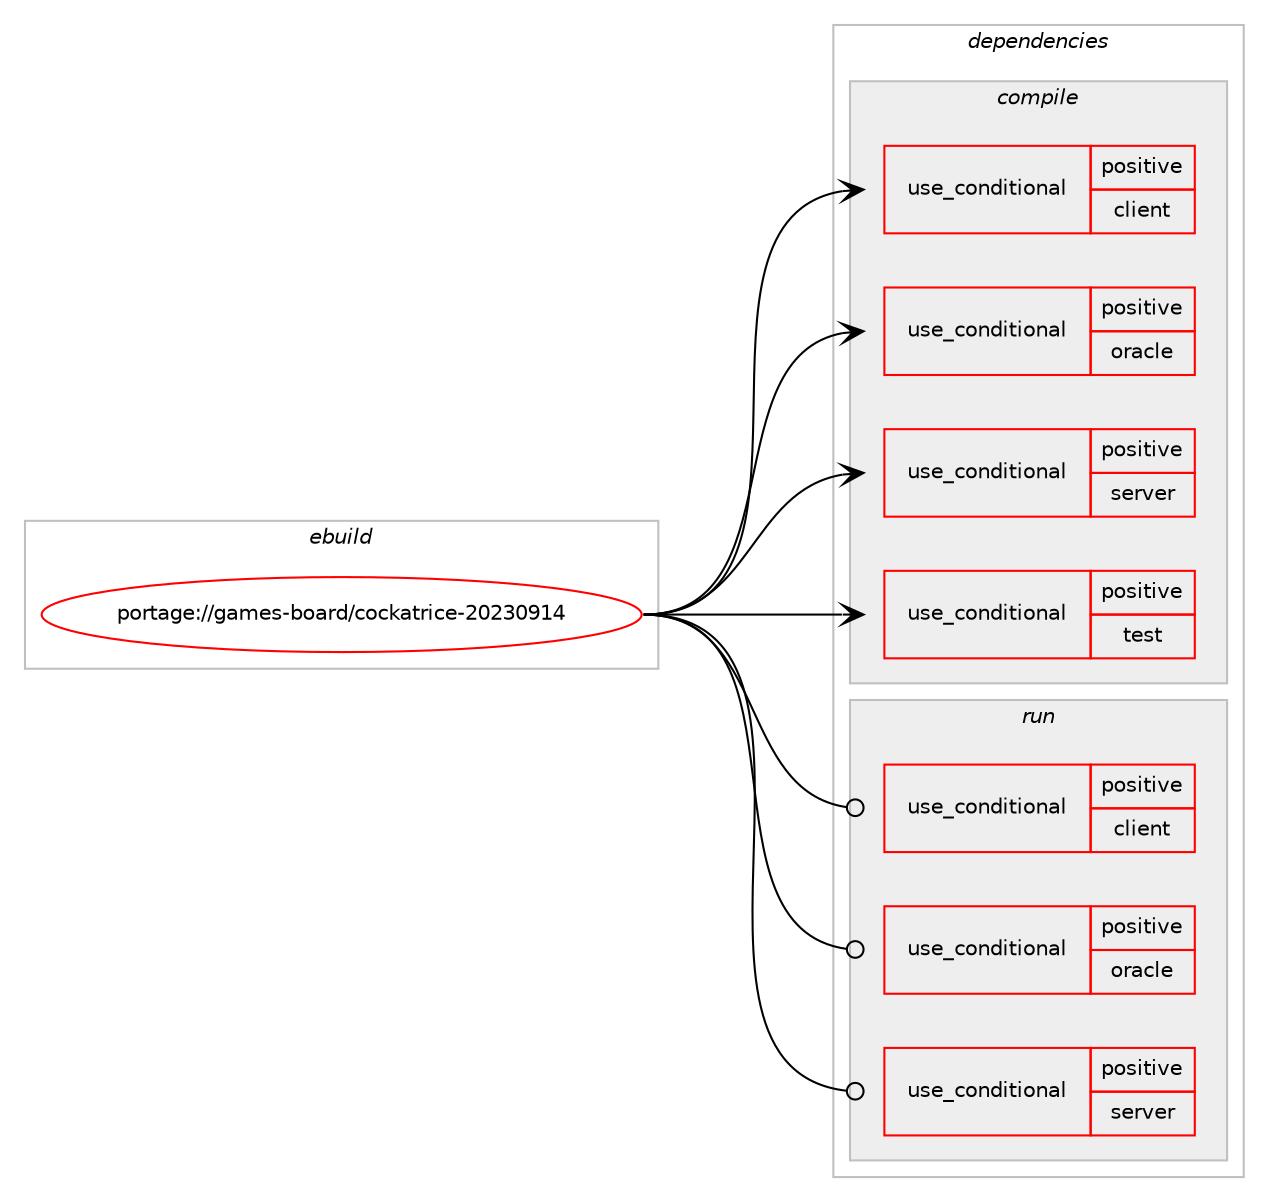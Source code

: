 digraph prolog {

# *************
# Graph options
# *************

newrank=true;
concentrate=true;
compound=true;
graph [rankdir=LR,fontname=Helvetica,fontsize=10,ranksep=1.5];#, ranksep=2.5, nodesep=0.2];
edge  [arrowhead=vee];
node  [fontname=Helvetica,fontsize=10];

# **********
# The ebuild
# **********

subgraph cluster_leftcol {
color=gray;
rank=same;
label=<<i>ebuild</i>>;
id [label="portage://games-board/cockatrice-20230914", color=red, width=4, href="../games-board/cockatrice-20230914.svg"];
}

# ****************
# The dependencies
# ****************

subgraph cluster_midcol {
color=gray;
label=<<i>dependencies</i>>;
subgraph cluster_compile {
fillcolor="#eeeeee";
style=filled;
label=<<i>compile</i>>;
subgraph cond61508 {
dependency114364 [label=<<TABLE BORDER="0" CELLBORDER="1" CELLSPACING="0" CELLPADDING="4"><TR><TD ROWSPAN="3" CELLPADDING="10">use_conditional</TD></TR><TR><TD>positive</TD></TR><TR><TD>client</TD></TR></TABLE>>, shape=none, color=red];
# *** BEGIN UNKNOWN DEPENDENCY TYPE (TODO) ***
# dependency114364 -> package_dependency(portage://games-board/cockatrice-20230914,install,no,dev-qt,qtconcurrent,none,[,,],[slot(5)],[])
# *** END UNKNOWN DEPENDENCY TYPE (TODO) ***

# *** BEGIN UNKNOWN DEPENDENCY TYPE (TODO) ***
# dependency114364 -> package_dependency(portage://games-board/cockatrice-20230914,install,no,dev-qt,qtgui,none,[,,],[slot(5)],[])
# *** END UNKNOWN DEPENDENCY TYPE (TODO) ***

# *** BEGIN UNKNOWN DEPENDENCY TYPE (TODO) ***
# dependency114364 -> package_dependency(portage://games-board/cockatrice-20230914,install,no,dev-qt,qtmultimedia,none,[,,],[slot(5)],[])
# *** END UNKNOWN DEPENDENCY TYPE (TODO) ***

# *** BEGIN UNKNOWN DEPENDENCY TYPE (TODO) ***
# dependency114364 -> package_dependency(portage://games-board/cockatrice-20230914,install,no,dev-qt,qtprintsupport,none,[,,],[slot(5)],[])
# *** END UNKNOWN DEPENDENCY TYPE (TODO) ***

# *** BEGIN UNKNOWN DEPENDENCY TYPE (TODO) ***
# dependency114364 -> package_dependency(portage://games-board/cockatrice-20230914,install,no,dev-qt,qtsvg,none,[,,],[slot(5)],[])
# *** END UNKNOWN DEPENDENCY TYPE (TODO) ***

# *** BEGIN UNKNOWN DEPENDENCY TYPE (TODO) ***
# dependency114364 -> package_dependency(portage://games-board/cockatrice-20230914,install,no,dev-qt,qtwebsockets,none,[,,],[slot(5)],[])
# *** END UNKNOWN DEPENDENCY TYPE (TODO) ***

}
id:e -> dependency114364:w [weight=20,style="solid",arrowhead="vee"];
subgraph cond61509 {
dependency114365 [label=<<TABLE BORDER="0" CELLBORDER="1" CELLSPACING="0" CELLPADDING="4"><TR><TD ROWSPAN="3" CELLPADDING="10">use_conditional</TD></TR><TR><TD>positive</TD></TR><TR><TD>oracle</TD></TR></TABLE>>, shape=none, color=red];
# *** BEGIN UNKNOWN DEPENDENCY TYPE (TODO) ***
# dependency114365 -> package_dependency(portage://games-board/cockatrice-20230914,install,no,dev-qt,qtconcurrent,none,[,,],[slot(5)],[])
# *** END UNKNOWN DEPENDENCY TYPE (TODO) ***

# *** BEGIN UNKNOWN DEPENDENCY TYPE (TODO) ***
# dependency114365 -> package_dependency(portage://games-board/cockatrice-20230914,install,no,dev-qt,qtsvg,none,[,,],[slot(5)],[])
# *** END UNKNOWN DEPENDENCY TYPE (TODO) ***

# *** BEGIN UNKNOWN DEPENDENCY TYPE (TODO) ***
# dependency114365 -> package_dependency(portage://games-board/cockatrice-20230914,install,no,sys-libs,zlib,none,[,,],[],[])
# *** END UNKNOWN DEPENDENCY TYPE (TODO) ***

# *** BEGIN UNKNOWN DEPENDENCY TYPE (TODO) ***
# dependency114365 -> package_dependency(portage://games-board/cockatrice-20230914,install,no,app-arch,xz-utils,none,[,,],[],[])
# *** END UNKNOWN DEPENDENCY TYPE (TODO) ***

}
id:e -> dependency114365:w [weight=20,style="solid",arrowhead="vee"];
subgraph cond61510 {
dependency114366 [label=<<TABLE BORDER="0" CELLBORDER="1" CELLSPACING="0" CELLPADDING="4"><TR><TD ROWSPAN="3" CELLPADDING="10">use_conditional</TD></TR><TR><TD>positive</TD></TR><TR><TD>server</TD></TR></TABLE>>, shape=none, color=red];
# *** BEGIN UNKNOWN DEPENDENCY TYPE (TODO) ***
# dependency114366 -> package_dependency(portage://games-board/cockatrice-20230914,install,no,dev-qt,qtsql,none,[,,],[slot(5)],[])
# *** END UNKNOWN DEPENDENCY TYPE (TODO) ***

# *** BEGIN UNKNOWN DEPENDENCY TYPE (TODO) ***
# dependency114366 -> package_dependency(portage://games-board/cockatrice-20230914,install,no,dev-qt,qtwebsockets,none,[,,],[slot(5)],[])
# *** END UNKNOWN DEPENDENCY TYPE (TODO) ***

}
id:e -> dependency114366:w [weight=20,style="solid",arrowhead="vee"];
subgraph cond61511 {
dependency114367 [label=<<TABLE BORDER="0" CELLBORDER="1" CELLSPACING="0" CELLPADDING="4"><TR><TD ROWSPAN="3" CELLPADDING="10">use_conditional</TD></TR><TR><TD>positive</TD></TR><TR><TD>test</TD></TR></TABLE>>, shape=none, color=red];
# *** BEGIN UNKNOWN DEPENDENCY TYPE (TODO) ***
# dependency114367 -> package_dependency(portage://games-board/cockatrice-20230914,install,no,dev-cpp,gtest,none,[,,],[],[])
# *** END UNKNOWN DEPENDENCY TYPE (TODO) ***

}
id:e -> dependency114367:w [weight=20,style="solid",arrowhead="vee"];
# *** BEGIN UNKNOWN DEPENDENCY TYPE (TODO) ***
# id -> package_dependency(portage://games-board/cockatrice-20230914,install,no,dev-libs,protobuf,none,[,,],any_same_slot,[])
# *** END UNKNOWN DEPENDENCY TYPE (TODO) ***

# *** BEGIN UNKNOWN DEPENDENCY TYPE (TODO) ***
# id -> package_dependency(portage://games-board/cockatrice-20230914,install,no,dev-qt,qtcore,none,[,,],[slot(5)],[])
# *** END UNKNOWN DEPENDENCY TYPE (TODO) ***

# *** BEGIN UNKNOWN DEPENDENCY TYPE (TODO) ***
# id -> package_dependency(portage://games-board/cockatrice-20230914,install,no,dev-qt,qtnetwork,none,[,,],[slot(5)],[])
# *** END UNKNOWN DEPENDENCY TYPE (TODO) ***

# *** BEGIN UNKNOWN DEPENDENCY TYPE (TODO) ***
# id -> package_dependency(portage://games-board/cockatrice-20230914,install,no,dev-qt,qtwidgets,none,[,,],[slot(5)],[])
# *** END UNKNOWN DEPENDENCY TYPE (TODO) ***

}
subgraph cluster_compileandrun {
fillcolor="#eeeeee";
style=filled;
label=<<i>compile and run</i>>;
}
subgraph cluster_run {
fillcolor="#eeeeee";
style=filled;
label=<<i>run</i>>;
subgraph cond61512 {
dependency114368 [label=<<TABLE BORDER="0" CELLBORDER="1" CELLSPACING="0" CELLPADDING="4"><TR><TD ROWSPAN="3" CELLPADDING="10">use_conditional</TD></TR><TR><TD>positive</TD></TR><TR><TD>client</TD></TR></TABLE>>, shape=none, color=red];
# *** BEGIN UNKNOWN DEPENDENCY TYPE (TODO) ***
# dependency114368 -> package_dependency(portage://games-board/cockatrice-20230914,run,no,dev-qt,qtconcurrent,none,[,,],[slot(5)],[])
# *** END UNKNOWN DEPENDENCY TYPE (TODO) ***

# *** BEGIN UNKNOWN DEPENDENCY TYPE (TODO) ***
# dependency114368 -> package_dependency(portage://games-board/cockatrice-20230914,run,no,dev-qt,qtgui,none,[,,],[slot(5)],[])
# *** END UNKNOWN DEPENDENCY TYPE (TODO) ***

# *** BEGIN UNKNOWN DEPENDENCY TYPE (TODO) ***
# dependency114368 -> package_dependency(portage://games-board/cockatrice-20230914,run,no,dev-qt,qtmultimedia,none,[,,],[slot(5)],[])
# *** END UNKNOWN DEPENDENCY TYPE (TODO) ***

# *** BEGIN UNKNOWN DEPENDENCY TYPE (TODO) ***
# dependency114368 -> package_dependency(portage://games-board/cockatrice-20230914,run,no,dev-qt,qtprintsupport,none,[,,],[slot(5)],[])
# *** END UNKNOWN DEPENDENCY TYPE (TODO) ***

# *** BEGIN UNKNOWN DEPENDENCY TYPE (TODO) ***
# dependency114368 -> package_dependency(portage://games-board/cockatrice-20230914,run,no,dev-qt,qtsvg,none,[,,],[slot(5)],[])
# *** END UNKNOWN DEPENDENCY TYPE (TODO) ***

# *** BEGIN UNKNOWN DEPENDENCY TYPE (TODO) ***
# dependency114368 -> package_dependency(portage://games-board/cockatrice-20230914,run,no,dev-qt,qtwebsockets,none,[,,],[slot(5)],[])
# *** END UNKNOWN DEPENDENCY TYPE (TODO) ***

}
id:e -> dependency114368:w [weight=20,style="solid",arrowhead="odot"];
subgraph cond61513 {
dependency114369 [label=<<TABLE BORDER="0" CELLBORDER="1" CELLSPACING="0" CELLPADDING="4"><TR><TD ROWSPAN="3" CELLPADDING="10">use_conditional</TD></TR><TR><TD>positive</TD></TR><TR><TD>oracle</TD></TR></TABLE>>, shape=none, color=red];
# *** BEGIN UNKNOWN DEPENDENCY TYPE (TODO) ***
# dependency114369 -> package_dependency(portage://games-board/cockatrice-20230914,run,no,dev-qt,qtconcurrent,none,[,,],[slot(5)],[])
# *** END UNKNOWN DEPENDENCY TYPE (TODO) ***

# *** BEGIN UNKNOWN DEPENDENCY TYPE (TODO) ***
# dependency114369 -> package_dependency(portage://games-board/cockatrice-20230914,run,no,dev-qt,qtsvg,none,[,,],[slot(5)],[])
# *** END UNKNOWN DEPENDENCY TYPE (TODO) ***

# *** BEGIN UNKNOWN DEPENDENCY TYPE (TODO) ***
# dependency114369 -> package_dependency(portage://games-board/cockatrice-20230914,run,no,sys-libs,zlib,none,[,,],[],[])
# *** END UNKNOWN DEPENDENCY TYPE (TODO) ***

# *** BEGIN UNKNOWN DEPENDENCY TYPE (TODO) ***
# dependency114369 -> package_dependency(portage://games-board/cockatrice-20230914,run,no,app-arch,xz-utils,none,[,,],[],[])
# *** END UNKNOWN DEPENDENCY TYPE (TODO) ***

}
id:e -> dependency114369:w [weight=20,style="solid",arrowhead="odot"];
subgraph cond61514 {
dependency114370 [label=<<TABLE BORDER="0" CELLBORDER="1" CELLSPACING="0" CELLPADDING="4"><TR><TD ROWSPAN="3" CELLPADDING="10">use_conditional</TD></TR><TR><TD>positive</TD></TR><TR><TD>server</TD></TR></TABLE>>, shape=none, color=red];
# *** BEGIN UNKNOWN DEPENDENCY TYPE (TODO) ***
# dependency114370 -> package_dependency(portage://games-board/cockatrice-20230914,run,no,dev-qt,qtsql,none,[,,],[slot(5)],[])
# *** END UNKNOWN DEPENDENCY TYPE (TODO) ***

# *** BEGIN UNKNOWN DEPENDENCY TYPE (TODO) ***
# dependency114370 -> package_dependency(portage://games-board/cockatrice-20230914,run,no,dev-qt,qtwebsockets,none,[,,],[slot(5)],[])
# *** END UNKNOWN DEPENDENCY TYPE (TODO) ***

}
id:e -> dependency114370:w [weight=20,style="solid",arrowhead="odot"];
# *** BEGIN UNKNOWN DEPENDENCY TYPE (TODO) ***
# id -> package_dependency(portage://games-board/cockatrice-20230914,run,no,dev-libs,protobuf,none,[,,],any_same_slot,[])
# *** END UNKNOWN DEPENDENCY TYPE (TODO) ***

# *** BEGIN UNKNOWN DEPENDENCY TYPE (TODO) ***
# id -> package_dependency(portage://games-board/cockatrice-20230914,run,no,dev-qt,qtcore,none,[,,],[slot(5)],[])
# *** END UNKNOWN DEPENDENCY TYPE (TODO) ***

# *** BEGIN UNKNOWN DEPENDENCY TYPE (TODO) ***
# id -> package_dependency(portage://games-board/cockatrice-20230914,run,no,dev-qt,qtnetwork,none,[,,],[slot(5)],[])
# *** END UNKNOWN DEPENDENCY TYPE (TODO) ***

# *** BEGIN UNKNOWN DEPENDENCY TYPE (TODO) ***
# id -> package_dependency(portage://games-board/cockatrice-20230914,run,no,dev-qt,qtwidgets,none,[,,],[slot(5)],[])
# *** END UNKNOWN DEPENDENCY TYPE (TODO) ***

}
}

# **************
# The candidates
# **************

subgraph cluster_choices {
rank=same;
color=gray;
label=<<i>candidates</i>>;

}

}
